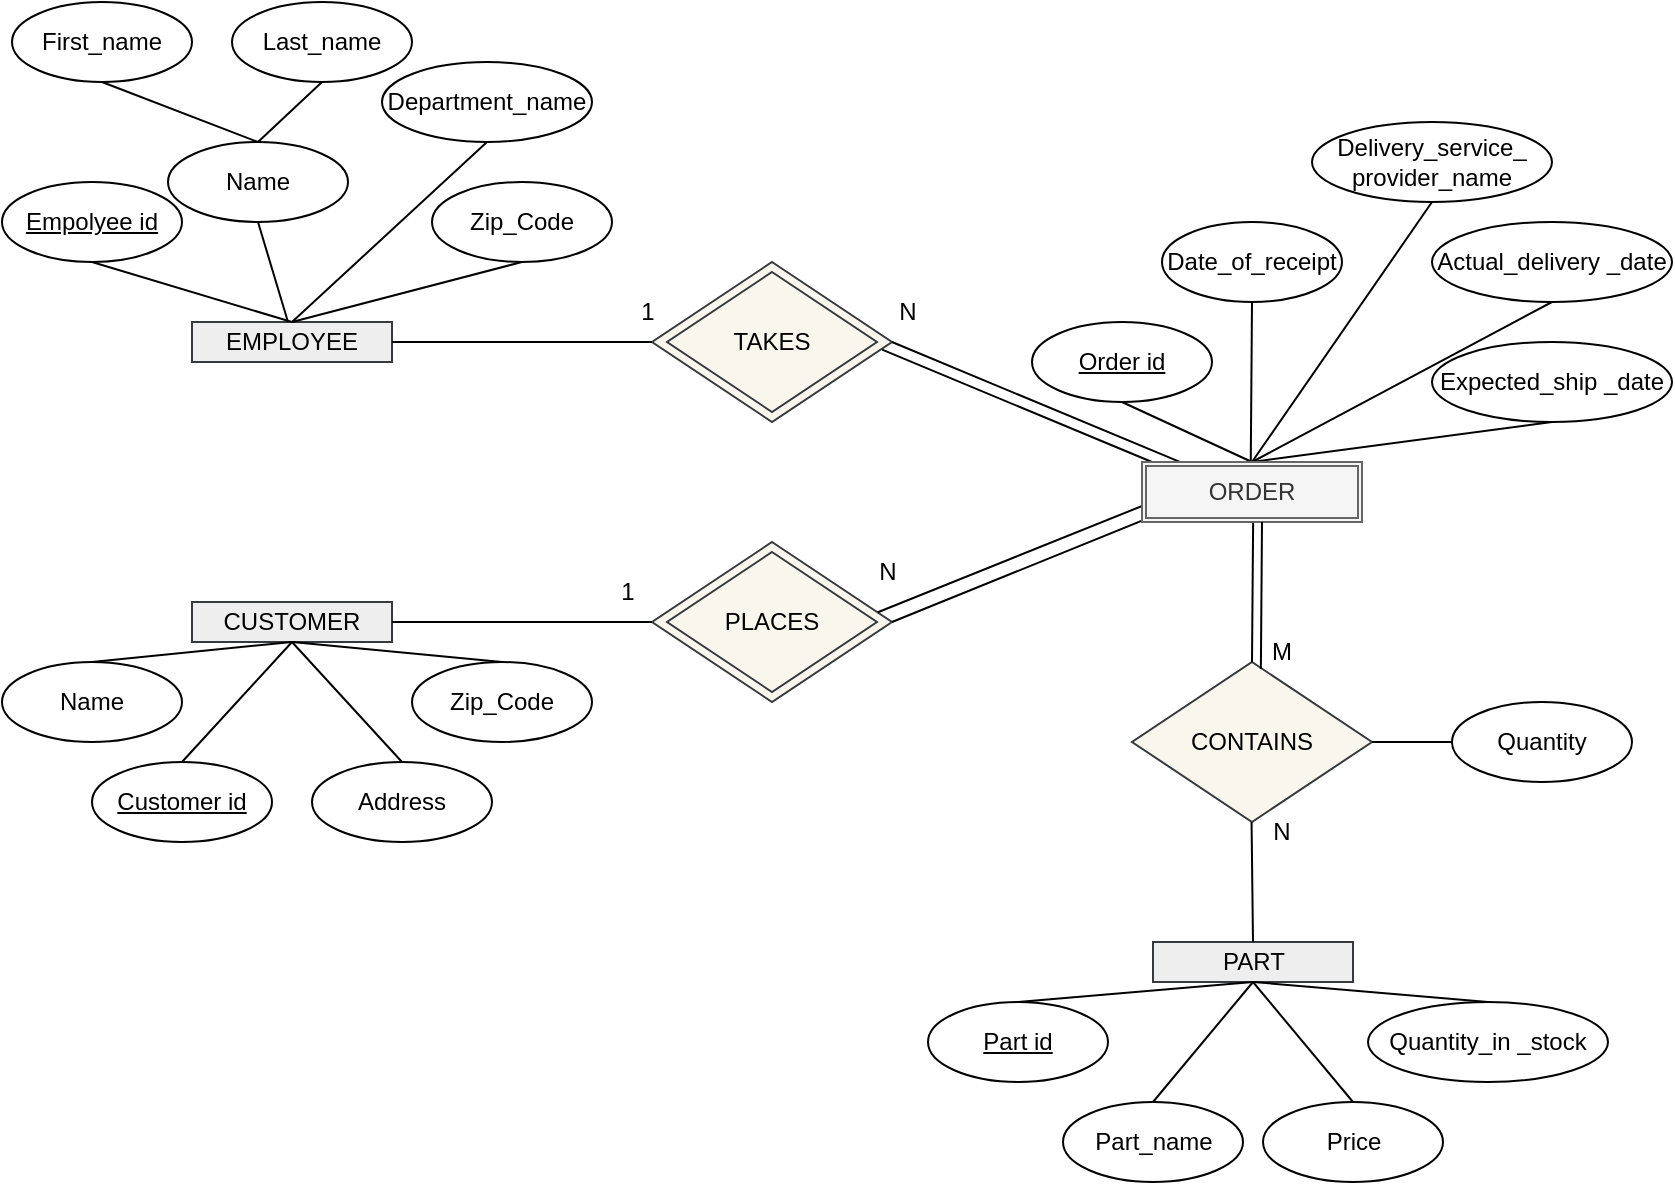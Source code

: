 <mxfile version="28.2.3">
  <diagram id="R2lEEEUBdFMjLlhIrx00" name="Page-1">
    <mxGraphModel dx="1220" dy="681" grid="1" gridSize="10" guides="1" tooltips="1" connect="1" arrows="1" fold="1" page="1" pageScale="1" pageWidth="850" pageHeight="1100" math="0" shadow="0" extFonts="Permanent Marker^https://fonts.googleapis.com/css?family=Permanent+Marker">
      <root>
        <mxCell id="0" />
        <mxCell id="1" parent="0" />
        <mxCell id="ta630WcsLBKMDcRlicdv-1" value="EMPLOYEE" style="rounded=0;whiteSpace=wrap;html=1;fillColor=#eeeeee;strokeColor=#36393d;" parent="1" vertex="1">
          <mxGeometry x="102" y="170" width="100" height="20" as="geometry" />
        </mxCell>
        <mxCell id="ta630WcsLBKMDcRlicdv-2" value="&lt;u&gt;Empolyee id&lt;/u&gt;" style="ellipse;whiteSpace=wrap;html=1;" parent="1" vertex="1">
          <mxGeometry x="7" y="100" width="90" height="40" as="geometry" />
        </mxCell>
        <mxCell id="ta630WcsLBKMDcRlicdv-3" value="" style="endArrow=none;html=1;rounded=0;entryX=0.5;entryY=1;entryDx=0;entryDy=0;exitX=0.5;exitY=0;exitDx=0;exitDy=0;" parent="1" source="ta630WcsLBKMDcRlicdv-1" target="ta630WcsLBKMDcRlicdv-2" edge="1">
          <mxGeometry width="50" height="50" relative="1" as="geometry">
            <mxPoint x="352" y="320" as="sourcePoint" />
            <mxPoint x="402" y="270" as="targetPoint" />
          </mxGeometry>
        </mxCell>
        <mxCell id="ta630WcsLBKMDcRlicdv-4" value="PART" style="rounded=0;whiteSpace=wrap;html=1;fillColor=#eeeeee;strokeColor=#36393d;" parent="1" vertex="1">
          <mxGeometry x="582.5" y="480" width="100" height="20" as="geometry" />
        </mxCell>
        <mxCell id="ta630WcsLBKMDcRlicdv-5" value="CUSTOMER" style="rounded=0;whiteSpace=wrap;html=1;fillColor=#eeeeee;strokeColor=#36393d;" parent="1" vertex="1">
          <mxGeometry x="102" y="310" width="100" height="20" as="geometry" />
        </mxCell>
        <mxCell id="ta630WcsLBKMDcRlicdv-6" value="First_name" style="ellipse;whiteSpace=wrap;html=1;" parent="1" vertex="1">
          <mxGeometry x="12" y="10" width="90" height="40" as="geometry" />
        </mxCell>
        <mxCell id="ta630WcsLBKMDcRlicdv-7" value="Last_name" style="ellipse;whiteSpace=wrap;html=1;" parent="1" vertex="1">
          <mxGeometry x="122" y="10" width="90" height="40" as="geometry" />
        </mxCell>
        <mxCell id="ta630WcsLBKMDcRlicdv-8" value="Department_name" style="ellipse;whiteSpace=wrap;html=1;" parent="1" vertex="1">
          <mxGeometry x="197" y="40" width="105" height="40" as="geometry" />
        </mxCell>
        <mxCell id="ta630WcsLBKMDcRlicdv-9" value="Zip_Code" style="ellipse;whiteSpace=wrap;html=1;" parent="1" vertex="1">
          <mxGeometry x="222" y="100" width="90" height="40" as="geometry" />
        </mxCell>
        <mxCell id="ta630WcsLBKMDcRlicdv-10" value="&lt;u&gt;Customer id&lt;/u&gt;" style="ellipse;whiteSpace=wrap;html=1;" parent="1" vertex="1">
          <mxGeometry x="52" y="390" width="90" height="40" as="geometry" />
        </mxCell>
        <mxCell id="ta630WcsLBKMDcRlicdv-11" value="Name" style="ellipse;whiteSpace=wrap;html=1;" parent="1" vertex="1">
          <mxGeometry x="7" y="340" width="90" height="40" as="geometry" />
        </mxCell>
        <mxCell id="ta630WcsLBKMDcRlicdv-12" value="Address" style="ellipse;whiteSpace=wrap;html=1;" parent="1" vertex="1">
          <mxGeometry x="162" y="390" width="90" height="40" as="geometry" />
        </mxCell>
        <mxCell id="ta630WcsLBKMDcRlicdv-13" value="Zip_Code" style="ellipse;whiteSpace=wrap;html=1;" parent="1" vertex="1">
          <mxGeometry x="212" y="340" width="90" height="40" as="geometry" />
        </mxCell>
        <mxCell id="ta630WcsLBKMDcRlicdv-14" value="&lt;u&gt;Part id&lt;/u&gt;" style="ellipse;whiteSpace=wrap;html=1;" parent="1" vertex="1">
          <mxGeometry x="470" y="510" width="90" height="40" as="geometry" />
        </mxCell>
        <mxCell id="ta630WcsLBKMDcRlicdv-15" value="Part_name" style="ellipse;whiteSpace=wrap;html=1;" parent="1" vertex="1">
          <mxGeometry x="537.5" y="560" width="90" height="40" as="geometry" />
        </mxCell>
        <mxCell id="ta630WcsLBKMDcRlicdv-16" value="Price" style="ellipse;whiteSpace=wrap;html=1;" parent="1" vertex="1">
          <mxGeometry x="637.5" y="560" width="90" height="40" as="geometry" />
        </mxCell>
        <mxCell id="ta630WcsLBKMDcRlicdv-17" value="Quantity_in _stock" style="ellipse;whiteSpace=wrap;html=1;" parent="1" vertex="1">
          <mxGeometry x="690" y="510" width="120" height="40" as="geometry" />
        </mxCell>
        <mxCell id="ta630WcsLBKMDcRlicdv-19" value="&lt;u&gt;Order id&lt;/u&gt;" style="ellipse;whiteSpace=wrap;html=1;" parent="1" vertex="1">
          <mxGeometry x="522" y="170" width="90" height="40" as="geometry" />
        </mxCell>
        <mxCell id="ta630WcsLBKMDcRlicdv-20" value="Date_of_receipt" style="ellipse;whiteSpace=wrap;html=1;" parent="1" vertex="1">
          <mxGeometry x="587" y="120" width="90" height="40" as="geometry" />
        </mxCell>
        <mxCell id="ta630WcsLBKMDcRlicdv-21" value="Delivery_service_ provider_name" style="ellipse;whiteSpace=wrap;html=1;" parent="1" vertex="1">
          <mxGeometry x="662" y="70" width="120" height="40" as="geometry" />
        </mxCell>
        <mxCell id="ta630WcsLBKMDcRlicdv-22" value="Expected_ship _date" style="ellipse;whiteSpace=wrap;html=1;" parent="1" vertex="1">
          <mxGeometry x="722" y="180" width="120" height="40" as="geometry" />
        </mxCell>
        <mxCell id="ta630WcsLBKMDcRlicdv-23" value="Actual_delivery _date" style="ellipse;whiteSpace=wrap;html=1;" parent="1" vertex="1">
          <mxGeometry x="722" y="120" width="120" height="40" as="geometry" />
        </mxCell>
        <mxCell id="ta630WcsLBKMDcRlicdv-24" value="PLACES" style="rhombus;whiteSpace=wrap;html=1;fillColor=#f9f7ed;strokeColor=#36393d;" parent="1" vertex="1">
          <mxGeometry x="332" y="280" width="120" height="80" as="geometry" />
        </mxCell>
        <mxCell id="ta630WcsLBKMDcRlicdv-28" value="TAKES" style="rhombus;whiteSpace=wrap;html=1;fillColor=#f9f7ed;strokeColor=#36393d;" parent="1" vertex="1">
          <mxGeometry x="332" y="140" width="120" height="80" as="geometry" />
        </mxCell>
        <mxCell id="ta630WcsLBKMDcRlicdv-29" value="CONTAINS" style="rhombus;whiteSpace=wrap;html=1;fillColor=#f9f7ed;strokeColor=#36393d;" parent="1" vertex="1">
          <mxGeometry x="572" y="340" width="120" height="80" as="geometry" />
        </mxCell>
        <mxCell id="ta630WcsLBKMDcRlicdv-33" value="Quantity" style="ellipse;whiteSpace=wrap;html=1;" parent="1" vertex="1">
          <mxGeometry x="732" y="360" width="90" height="40" as="geometry" />
        </mxCell>
        <mxCell id="ta630WcsLBKMDcRlicdv-34" value="" style="endArrow=none;html=1;rounded=0;entryX=0.5;entryY=1;entryDx=0;entryDy=0;exitX=0.5;exitY=0;exitDx=0;exitDy=0;" parent="1" target="ta630WcsLBKMDcRlicdv-6" edge="1" source="bZVf_BwHcS6ZgMsyhpIh-1">
          <mxGeometry width="50" height="50" relative="1" as="geometry">
            <mxPoint x="120" y="110" as="sourcePoint" />
            <mxPoint x="102" y="120" as="targetPoint" />
          </mxGeometry>
        </mxCell>
        <mxCell id="ta630WcsLBKMDcRlicdv-35" value="" style="endArrow=none;html=1;rounded=0;entryX=0.5;entryY=1;entryDx=0;entryDy=0;exitX=0.5;exitY=0;exitDx=0;exitDy=0;" parent="1" source="bZVf_BwHcS6ZgMsyhpIh-1" target="ta630WcsLBKMDcRlicdv-7" edge="1">
          <mxGeometry width="50" height="50" relative="1" as="geometry">
            <mxPoint x="150" y="90" as="sourcePoint" />
            <mxPoint x="142" y="60" as="targetPoint" />
          </mxGeometry>
        </mxCell>
        <mxCell id="ta630WcsLBKMDcRlicdv-36" value="" style="endArrow=none;html=1;rounded=0;entryX=0.5;entryY=1;entryDx=0;entryDy=0;exitX=0.5;exitY=0;exitDx=0;exitDy=0;" parent="1" source="ta630WcsLBKMDcRlicdv-1" target="ta630WcsLBKMDcRlicdv-8" edge="1">
          <mxGeometry width="50" height="50" relative="1" as="geometry">
            <mxPoint x="322" y="180" as="sourcePoint" />
            <mxPoint x="222" y="150" as="targetPoint" />
          </mxGeometry>
        </mxCell>
        <mxCell id="ta630WcsLBKMDcRlicdv-37" value="" style="endArrow=none;html=1;rounded=0;exitX=0.5;exitY=1;exitDx=0;exitDy=0;" parent="1" source="ta630WcsLBKMDcRlicdv-9" edge="1">
          <mxGeometry width="50" height="50" relative="1" as="geometry">
            <mxPoint x="332" y="150" as="sourcePoint" />
            <mxPoint x="152" y="170" as="targetPoint" />
          </mxGeometry>
        </mxCell>
        <mxCell id="ta630WcsLBKMDcRlicdv-38" value="" style="endArrow=none;html=1;rounded=0;entryX=0.5;entryY=1;entryDx=0;entryDy=0;exitX=0.5;exitY=0;exitDx=0;exitDy=0;" parent="1" source="ta630WcsLBKMDcRlicdv-13" target="ta630WcsLBKMDcRlicdv-5" edge="1">
          <mxGeometry width="50" height="50" relative="1" as="geometry">
            <mxPoint x="292" y="320" as="sourcePoint" />
            <mxPoint x="292" y="200" as="targetPoint" />
          </mxGeometry>
        </mxCell>
        <mxCell id="ta630WcsLBKMDcRlicdv-39" value="" style="endArrow=none;html=1;rounded=0;entryX=0.5;entryY=1;entryDx=0;entryDy=0;exitX=0.5;exitY=0;exitDx=0;exitDy=0;" parent="1" source="ta630WcsLBKMDcRlicdv-11" target="ta630WcsLBKMDcRlicdv-5" edge="1">
          <mxGeometry width="50" height="50" relative="1" as="geometry">
            <mxPoint x="292" y="520" as="sourcePoint" />
            <mxPoint x="292" y="400" as="targetPoint" />
          </mxGeometry>
        </mxCell>
        <mxCell id="ta630WcsLBKMDcRlicdv-40" value="" style="endArrow=none;html=1;rounded=0;" parent="1" edge="1">
          <mxGeometry width="50" height="50" relative="1" as="geometry">
            <mxPoint x="97" y="390" as="sourcePoint" />
            <mxPoint x="152" y="330" as="targetPoint" />
          </mxGeometry>
        </mxCell>
        <mxCell id="ta630WcsLBKMDcRlicdv-41" value="" style="endArrow=none;html=1;rounded=0;exitX=0.5;exitY=0;exitDx=0;exitDy=0;" parent="1" source="ta630WcsLBKMDcRlicdv-12" edge="1">
          <mxGeometry width="50" height="50" relative="1" as="geometry">
            <mxPoint x="162" y="500" as="sourcePoint" />
            <mxPoint x="152" y="330" as="targetPoint" />
          </mxGeometry>
        </mxCell>
        <mxCell id="ta630WcsLBKMDcRlicdv-42" value="" style="endArrow=none;html=1;rounded=0;entryX=1;entryY=0.5;entryDx=0;entryDy=0;exitX=0;exitY=0.5;exitDx=0;exitDy=0;" parent="1" source="ta630WcsLBKMDcRlicdv-33" target="ta630WcsLBKMDcRlicdv-29" edge="1">
          <mxGeometry width="50" height="50" relative="1" as="geometry">
            <mxPoint x="482" y="330" as="sourcePoint" />
            <mxPoint x="482" y="210" as="targetPoint" />
          </mxGeometry>
        </mxCell>
        <mxCell id="ta630WcsLBKMDcRlicdv-45" value="" style="endArrow=none;html=1;rounded=0;entryX=0.5;entryY=1;entryDx=0;entryDy=0;exitX=0.5;exitY=0;exitDx=0;exitDy=0;" parent="1" source="ta630WcsLBKMDcRlicdv-29" edge="1">
          <mxGeometry width="50" height="50" relative="1" as="geometry">
            <mxPoint x="631.37" y="347.88" as="sourcePoint" />
            <mxPoint x="632.63" y="262.12" as="targetPoint" />
          </mxGeometry>
        </mxCell>
        <mxCell id="ta630WcsLBKMDcRlicdv-46" value="" style="endArrow=none;html=1;rounded=0;entryX=0.444;entryY=0.934;entryDx=0;entryDy=0;entryPerimeter=0;exitX=0.5;exitY=0;exitDx=0;exitDy=0;" parent="1" edge="1" source="ta630WcsLBKMDcRlicdv-4">
          <mxGeometry width="50" height="50" relative="1" as="geometry">
            <mxPoint x="630" y="480" as="sourcePoint" />
            <mxPoint x="631.78" y="420.0" as="targetPoint" />
          </mxGeometry>
        </mxCell>
        <mxCell id="ta630WcsLBKMDcRlicdv-47" value="" style="endArrow=none;html=1;rounded=0;entryX=0.5;entryY=1;entryDx=0;entryDy=0;exitX=0.5;exitY=0;exitDx=0;exitDy=0;" parent="1" source="ta630WcsLBKMDcRlicdv-17" target="ta630WcsLBKMDcRlicdv-4" edge="1">
          <mxGeometry width="50" height="50" relative="1" as="geometry">
            <mxPoint x="670" y="560" as="sourcePoint" />
            <mxPoint x="670" y="480" as="targetPoint" />
          </mxGeometry>
        </mxCell>
        <mxCell id="ta630WcsLBKMDcRlicdv-48" value="" style="endArrow=none;html=1;rounded=0;entryX=0.5;entryY=1;entryDx=0;entryDy=0;exitX=0.5;exitY=0;exitDx=0;exitDy=0;" parent="1" source="ta630WcsLBKMDcRlicdv-16" target="ta630WcsLBKMDcRlicdv-4" edge="1">
          <mxGeometry width="50" height="50" relative="1" as="geometry">
            <mxPoint x="700" y="630" as="sourcePoint" />
            <mxPoint x="700" y="550" as="targetPoint" />
          </mxGeometry>
        </mxCell>
        <mxCell id="ta630WcsLBKMDcRlicdv-49" value="" style="endArrow=none;html=1;rounded=0;entryX=0.5;entryY=1;entryDx=0;entryDy=0;exitX=0.5;exitY=0;exitDx=0;exitDy=0;" parent="1" source="ta630WcsLBKMDcRlicdv-15" target="ta630WcsLBKMDcRlicdv-4" edge="1">
          <mxGeometry width="50" height="50" relative="1" as="geometry">
            <mxPoint x="800" y="640" as="sourcePoint" />
            <mxPoint x="800" y="560" as="targetPoint" />
          </mxGeometry>
        </mxCell>
        <mxCell id="ta630WcsLBKMDcRlicdv-50" value="" style="endArrow=none;html=1;rounded=0;entryX=0.5;entryY=1;entryDx=0;entryDy=0;exitX=0.5;exitY=0;exitDx=0;exitDy=0;" parent="1" source="ta630WcsLBKMDcRlicdv-14" target="ta630WcsLBKMDcRlicdv-4" edge="1">
          <mxGeometry width="50" height="50" relative="1" as="geometry">
            <mxPoint x="820" y="620" as="sourcePoint" />
            <mxPoint x="820" y="540" as="targetPoint" />
          </mxGeometry>
        </mxCell>
        <mxCell id="ta630WcsLBKMDcRlicdv-51" value="" style="endArrow=none;html=1;rounded=0;entryX=0.5;entryY=1;entryDx=0;entryDy=0;exitX=0.5;exitY=0;exitDx=0;exitDy=0;" parent="1" target="ta630WcsLBKMDcRlicdv-19" edge="1">
          <mxGeometry width="50" height="50" relative="1" as="geometry">
            <mxPoint x="632" y="240.0" as="sourcePoint" />
            <mxPoint x="912" y="510" as="targetPoint" />
          </mxGeometry>
        </mxCell>
        <mxCell id="ta630WcsLBKMDcRlicdv-53" value="" style="endArrow=none;html=1;rounded=0;entryX=0.5;entryY=1;entryDx=0;entryDy=0;exitX=0.5;exitY=0;exitDx=0;exitDy=0;" parent="1" target="ta630WcsLBKMDcRlicdv-20" edge="1">
          <mxGeometry width="50" height="50" relative="1" as="geometry">
            <mxPoint x="631.38" y="240" as="sourcePoint" />
            <mxPoint x="631.38" y="160" as="targetPoint" />
          </mxGeometry>
        </mxCell>
        <mxCell id="ta630WcsLBKMDcRlicdv-55" value="" style="endArrow=none;html=1;rounded=0;entryX=0.5;entryY=1;entryDx=0;entryDy=0;" parent="1" target="ta630WcsLBKMDcRlicdv-21" edge="1">
          <mxGeometry width="50" height="50" relative="1" as="geometry">
            <mxPoint x="632" y="240" as="sourcePoint" />
            <mxPoint x="712" y="150" as="targetPoint" />
          </mxGeometry>
        </mxCell>
        <mxCell id="ta630WcsLBKMDcRlicdv-56" value="" style="endArrow=none;html=1;rounded=0;entryX=0.5;entryY=1;entryDx=0;entryDy=0;exitX=0.5;exitY=0;exitDx=0;exitDy=0;" parent="1" target="ta630WcsLBKMDcRlicdv-23" edge="1">
          <mxGeometry width="50" height="50" relative="1" as="geometry">
            <mxPoint x="632" y="240.0" as="sourcePoint" />
            <mxPoint x="842" y="230" as="targetPoint" />
          </mxGeometry>
        </mxCell>
        <mxCell id="ta630WcsLBKMDcRlicdv-57" value="" style="endArrow=none;html=1;rounded=0;entryX=0.5;entryY=1;entryDx=0;entryDy=0;exitX=0.5;exitY=0;exitDx=0;exitDy=0;" parent="1" target="ta630WcsLBKMDcRlicdv-22" edge="1">
          <mxGeometry width="50" height="50" relative="1" as="geometry">
            <mxPoint x="632" y="240.0" as="sourcePoint" />
            <mxPoint x="832" y="200" as="targetPoint" />
          </mxGeometry>
        </mxCell>
        <mxCell id="ta630WcsLBKMDcRlicdv-58" value="" style="endArrow=none;html=1;rounded=0;exitX=0;exitY=0.5;exitDx=0;exitDy=0;" parent="1" source="ta630WcsLBKMDcRlicdv-28" edge="1">
          <mxGeometry width="50" height="50" relative="1" as="geometry">
            <mxPoint x="742" y="290" as="sourcePoint" />
            <mxPoint x="202" y="180" as="targetPoint" />
          </mxGeometry>
        </mxCell>
        <mxCell id="ta630WcsLBKMDcRlicdv-59" value="" style="endArrow=none;html=1;rounded=0;exitX=0;exitY=0.5;exitDx=0;exitDy=0;" parent="1" source="ta630WcsLBKMDcRlicdv-24" edge="1">
          <mxGeometry width="50" height="50" relative="1" as="geometry">
            <mxPoint x="492" y="370" as="sourcePoint" />
            <mxPoint x="202" y="320" as="targetPoint" />
          </mxGeometry>
        </mxCell>
        <mxCell id="ta630WcsLBKMDcRlicdv-60" value="" style="endArrow=none;html=1;rounded=0;entryX=1;entryY=0.5;entryDx=0;entryDy=0;exitX=0.142;exitY=0.002;exitDx=0;exitDy=0;exitPerimeter=0;" parent="1" target="ta630WcsLBKMDcRlicdv-28" edge="1">
          <mxGeometry width="50" height="50" relative="1" as="geometry">
            <mxPoint x="596.2" y="240.04" as="sourcePoint" />
            <mxPoint x="522" y="320" as="targetPoint" />
          </mxGeometry>
        </mxCell>
        <mxCell id="ta630WcsLBKMDcRlicdv-61" value="" style="endArrow=none;html=1;rounded=0;entryX=0.941;entryY=0.439;entryDx=0;entryDy=0;exitX=0;exitY=1;exitDx=0;exitDy=0;entryPerimeter=0;" parent="1" target="ta630WcsLBKMDcRlicdv-24" edge="1">
          <mxGeometry width="50" height="50" relative="1" as="geometry">
            <mxPoint x="582" y="260.0" as="sourcePoint" />
            <mxPoint x="472" y="310" as="targetPoint" />
          </mxGeometry>
        </mxCell>
        <mxCell id="bZVf_BwHcS6ZgMsyhpIh-1" value="Name" style="ellipse;whiteSpace=wrap;html=1;" vertex="1" parent="1">
          <mxGeometry x="90" y="80" width="90" height="40" as="geometry" />
        </mxCell>
        <mxCell id="bZVf_BwHcS6ZgMsyhpIh-2" value="" style="endArrow=none;html=1;rounded=0;entryX=0.5;entryY=1;entryDx=0;entryDy=0;" edge="1" parent="1" target="bZVf_BwHcS6ZgMsyhpIh-1">
          <mxGeometry width="50" height="50" relative="1" as="geometry">
            <mxPoint x="150" y="170" as="sourcePoint" />
            <mxPoint x="338" y="80" as="targetPoint" />
          </mxGeometry>
        </mxCell>
        <mxCell id="bZVf_BwHcS6ZgMsyhpIh-3" value="" style="endArrow=none;html=1;rounded=0;exitX=0;exitY=0;exitDx=0;exitDy=0;entryX=0.959;entryY=0.548;entryDx=0;entryDy=0;entryPerimeter=0;" edge="1" parent="1" target="ta630WcsLBKMDcRlicdv-28">
          <mxGeometry width="50" height="50" relative="1" as="geometry">
            <mxPoint x="582" y="240.0" as="sourcePoint" />
            <mxPoint x="450" y="180" as="targetPoint" />
          </mxGeometry>
        </mxCell>
        <mxCell id="bZVf_BwHcS6ZgMsyhpIh-4" value="N" style="text;html=1;align=center;verticalAlign=middle;whiteSpace=wrap;rounded=0;" vertex="1" parent="1">
          <mxGeometry x="430" y="150" width="60" height="30" as="geometry" />
        </mxCell>
        <mxCell id="bZVf_BwHcS6ZgMsyhpIh-5" value="1" style="text;html=1;align=center;verticalAlign=middle;whiteSpace=wrap;rounded=0;" vertex="1" parent="1">
          <mxGeometry x="300" y="150" width="60" height="30" as="geometry" />
        </mxCell>
        <mxCell id="bZVf_BwHcS6ZgMsyhpIh-7" value="" style="endArrow=none;html=1;rounded=0;entryX=1;entryY=0.5;entryDx=0;entryDy=0;" edge="1" parent="1" target="ta630WcsLBKMDcRlicdv-24">
          <mxGeometry width="50" height="50" relative="1" as="geometry">
            <mxPoint x="600" y="260" as="sourcePoint" />
            <mxPoint x="480" y="190" as="targetPoint" />
          </mxGeometry>
        </mxCell>
        <mxCell id="bZVf_BwHcS6ZgMsyhpIh-8" value="N" style="text;html=1;align=center;verticalAlign=middle;whiteSpace=wrap;rounded=0;" vertex="1" parent="1">
          <mxGeometry x="420" y="280" width="60" height="30" as="geometry" />
        </mxCell>
        <mxCell id="bZVf_BwHcS6ZgMsyhpIh-9" value="1" style="text;html=1;align=center;verticalAlign=middle;whiteSpace=wrap;rounded=0;" vertex="1" parent="1">
          <mxGeometry x="290" y="290" width="60" height="30" as="geometry" />
        </mxCell>
        <mxCell id="bZVf_BwHcS6ZgMsyhpIh-11" value="N" style="text;html=1;align=center;verticalAlign=middle;whiteSpace=wrap;rounded=0;" vertex="1" parent="1">
          <mxGeometry x="617" y="410" width="60" height="30" as="geometry" />
        </mxCell>
        <mxCell id="bZVf_BwHcS6ZgMsyhpIh-12" value="M" style="text;html=1;align=center;verticalAlign=middle;whiteSpace=wrap;rounded=0;" vertex="1" parent="1">
          <mxGeometry x="617" y="320" width="60" height="30" as="geometry" />
        </mxCell>
        <mxCell id="bZVf_BwHcS6ZgMsyhpIh-13" value="ORDER" style="shape=ext;double=1;rounded=0;whiteSpace=wrap;html=1;fillColor=#f5f5f5;fontColor=#333333;strokeColor=#666666;" vertex="1" parent="1">
          <mxGeometry x="577" y="240" width="110" height="30" as="geometry" />
        </mxCell>
        <mxCell id="bZVf_BwHcS6ZgMsyhpIh-16" value="" style="rhombus;whiteSpace=wrap;html=1;fillColor=none;strokeColor=#36393d;aspect=fixed;" vertex="1" parent="1">
          <mxGeometry x="339.5" y="145" width="105" height="70" as="geometry" />
        </mxCell>
        <mxCell id="bZVf_BwHcS6ZgMsyhpIh-17" value="" style="rhombus;whiteSpace=wrap;html=1;fillColor=none;strokeColor=#36393d;aspect=fixed;" vertex="1" parent="1">
          <mxGeometry x="339.5" y="285" width="105" height="70" as="geometry" />
        </mxCell>
        <mxCell id="bZVf_BwHcS6ZgMsyhpIh-19" value="" style="endArrow=none;html=1;rounded=0;exitX=0.537;exitY=0.042;exitDx=0;exitDy=0;exitPerimeter=0;" edge="1" parent="1" source="ta630WcsLBKMDcRlicdv-29">
          <mxGeometry width="50" height="50" relative="1" as="geometry">
            <mxPoint x="632" y="340" as="sourcePoint" />
            <mxPoint x="637" y="270" as="targetPoint" />
          </mxGeometry>
        </mxCell>
      </root>
    </mxGraphModel>
  </diagram>
</mxfile>
